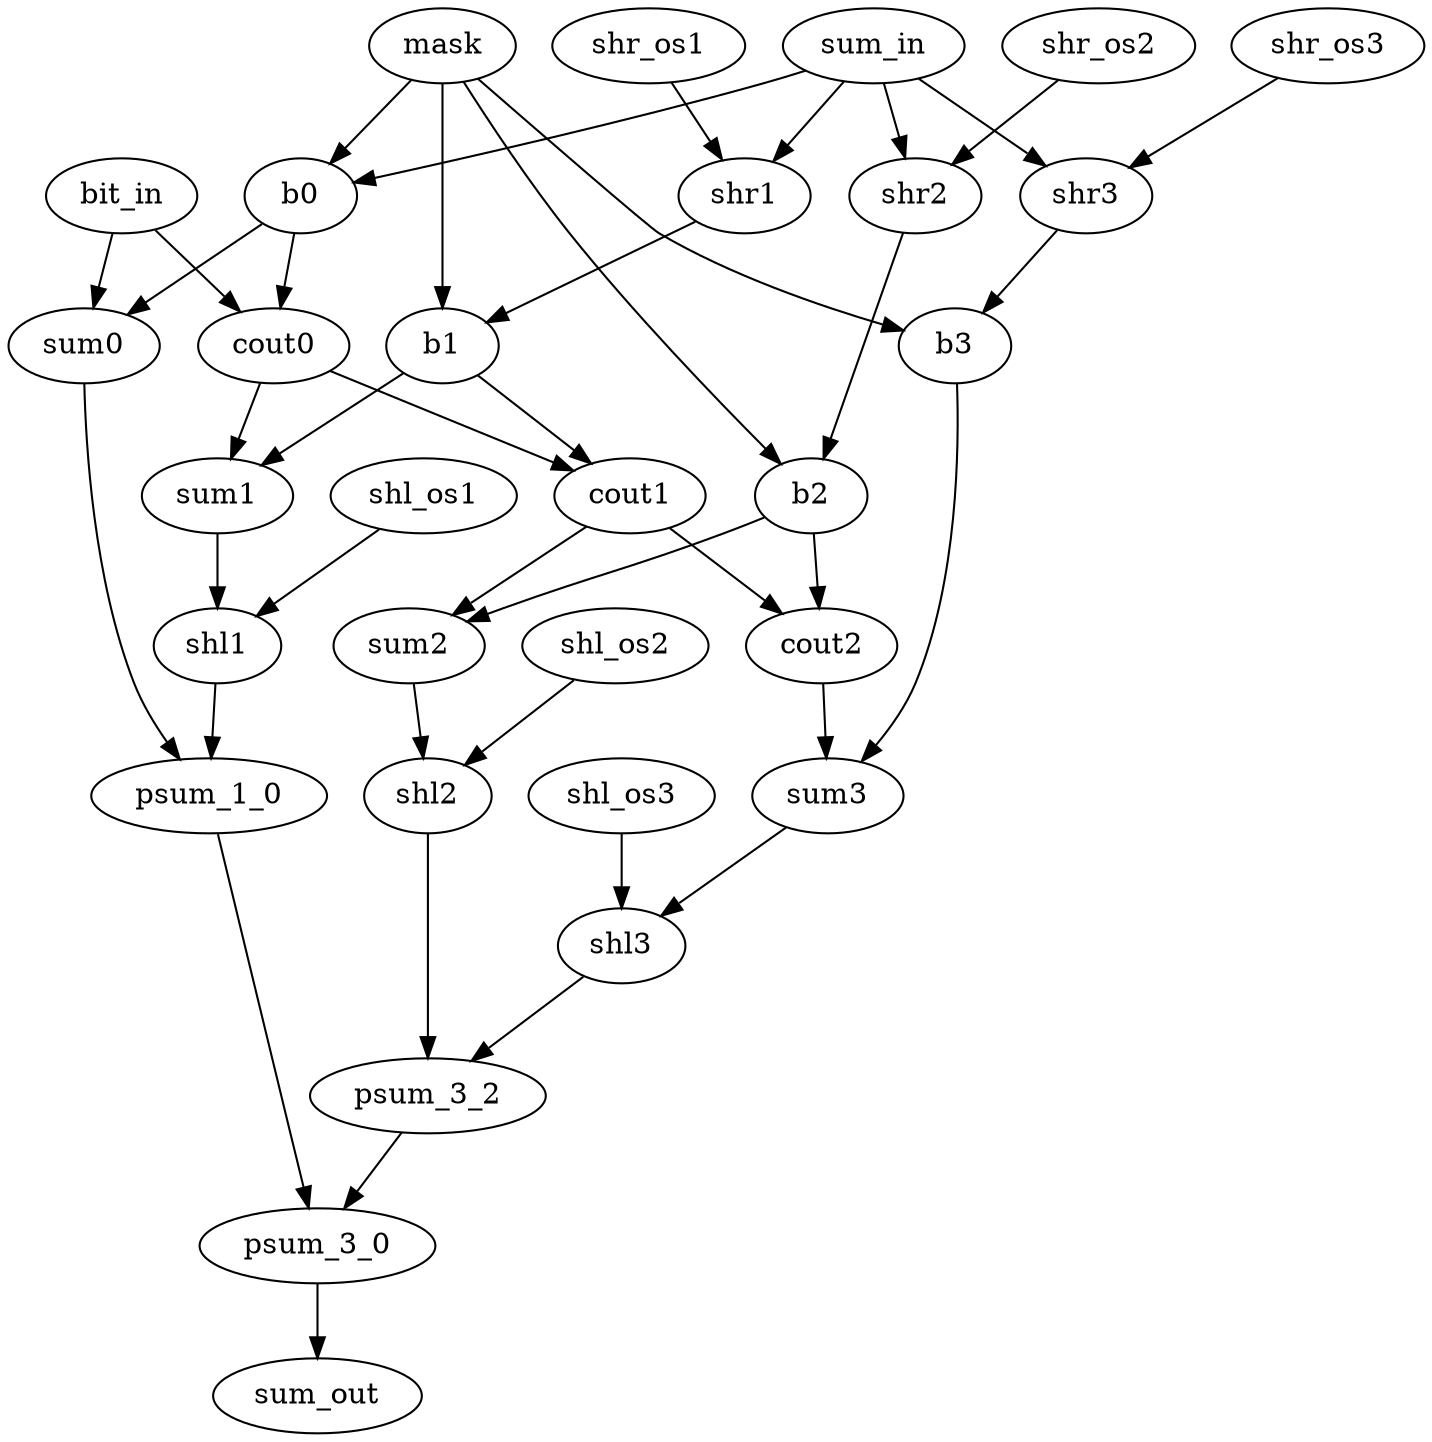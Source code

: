 digraph bincount4 {
// Input
sum_in[opcode=input]; // 4-bit sum input
bit_in[opcode=input]; // Boolean input
// Bit extraction
mask[opcode=const    value=1]; // Constant 0x1 mask
shr_os1[opcode=const value=1]; // Constant 1 offset
shr_os2[opcode=const value=2]; // Constant 2 offset
shr_os3[opcode=const value=3]; // Constant 3 offset
b0[opcode=and];
b1[opcode=and];
b2[opcode=and];
b3[opcode=and];
shr1[opcode=shrl];
shr2[opcode=shrl];
shr3[opcode=shrl];
sum_in->shr1[operand=0];
sum_in->shr2[operand=0];
sum_in->shr3[operand=0];
shr_os1->shr1[operand=1];
shr_os2->shr2[operand=1];
shr_os3->shr3[operand=1];
sum_in->b0[operand=0];
shr1->b1[operand=0];
shr2->b2[operand=0];
shr3->b3[operand=0];
mask->b0[operand=1];
mask->b1[operand=1];
mask->b2[operand=1];
mask->b3[operand=1];
// Sum and carry generation
sum0[opcode=xor];
sum1[opcode=xor];
sum2[opcode=xor];
sum3[opcode=xor];
cout0[opcode=and];
cout1[opcode=and];
cout2[opcode=and];
b0->sum0[operand=0];
bit_in->sum0[operand=1];
b1->sum1[operand=0];
cout0->sum1[operand=1];
b2->sum2[operand=0];
cout1->sum2[operand=1];
b3->sum3[operand=0];
cout2->sum3[operand=1];
b0->cout0[operand=0];
bit_in->cout0[operand=1];
b1->cout1[operand=0];
cout0->cout1[operand=1];
b2->cout2[operand=0];
cout1->cout2[operand=1];
// Shifts
shl_os1[opcode=const value=1]; // Constant 1 offset
shl_os2[opcode=const value=2]; // Constant 2 offset
shl_os3[opcode=const value=3]; // Constant 3 offset
shl1[opcode=shl];
shl2[opcode=shl];
shl3[opcode=shl];
sum1->shl1[operand=0];
sum2->shl2[operand=0];
sum3->shl3[operand=0];
shl_os1->shl1[operand=1];
shl_os2->shl2[operand=1];
shl_os3->shl3[operand=1];
// Combine result
psum_1_0[opcode=or];
psum_3_2[opcode=or];
psum_3_0[opcode=or];
sum0->psum_1_0[operand=0];
shl1->psum_1_0[operand=1];
shl2->psum_3_2[operand=0];
shl3->psum_3_2[operand=1];
psum_1_0->psum_3_0[operand=0];
psum_3_2->psum_3_0[operand=1];
// Output
sum_out[opcode=output];
psum_3_0->sum_out[operand=0];
}
